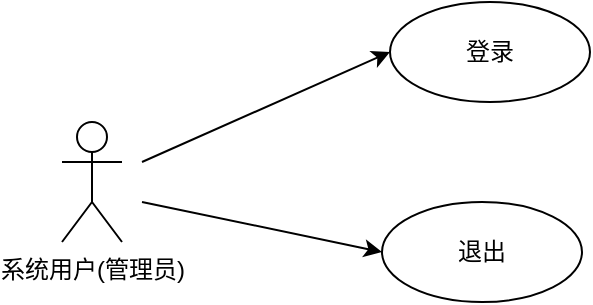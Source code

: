 <mxfile version="24.0.5" type="github">
  <diagram name="第 1 页" id="VTcLlnlxJdl0fBpDq79q">
    <mxGraphModel dx="954" dy="606" grid="1" gridSize="10" guides="1" tooltips="1" connect="1" arrows="1" fold="1" page="1" pageScale="1" pageWidth="827" pageHeight="1169" math="0" shadow="0">
      <root>
        <mxCell id="0" />
        <mxCell id="1" parent="0" />
        <mxCell id="TewMgpoMt-t_NFxp1l7u-1" value="系统用户(管理员)" style="shape=umlActor;verticalLabelPosition=bottom;verticalAlign=top;html=1;outlineConnect=0;" vertex="1" parent="1">
          <mxGeometry x="200" y="210" width="30" height="60" as="geometry" />
        </mxCell>
        <mxCell id="TewMgpoMt-t_NFxp1l7u-2" value="登录" style="ellipse;whiteSpace=wrap;html=1;" vertex="1" parent="1">
          <mxGeometry x="364" y="150" width="100" height="50" as="geometry" />
        </mxCell>
        <mxCell id="TewMgpoMt-t_NFxp1l7u-3" value="退出" style="ellipse;whiteSpace=wrap;html=1;" vertex="1" parent="1">
          <mxGeometry x="360" y="250" width="100" height="50" as="geometry" />
        </mxCell>
        <mxCell id="TewMgpoMt-t_NFxp1l7u-4" value="" style="endArrow=classic;html=1;rounded=0;entryX=0;entryY=0.5;entryDx=0;entryDy=0;" edge="1" parent="1" target="TewMgpoMt-t_NFxp1l7u-2">
          <mxGeometry width="50" height="50" relative="1" as="geometry">
            <mxPoint x="240" y="230" as="sourcePoint" />
            <mxPoint x="440" y="290" as="targetPoint" />
          </mxGeometry>
        </mxCell>
        <mxCell id="TewMgpoMt-t_NFxp1l7u-5" value="" style="endArrow=classic;html=1;rounded=0;entryX=0;entryY=0.5;entryDx=0;entryDy=0;" edge="1" parent="1" target="TewMgpoMt-t_NFxp1l7u-3">
          <mxGeometry width="50" height="50" relative="1" as="geometry">
            <mxPoint x="240" y="250" as="sourcePoint" />
            <mxPoint x="374" y="185" as="targetPoint" />
          </mxGeometry>
        </mxCell>
      </root>
    </mxGraphModel>
  </diagram>
</mxfile>
